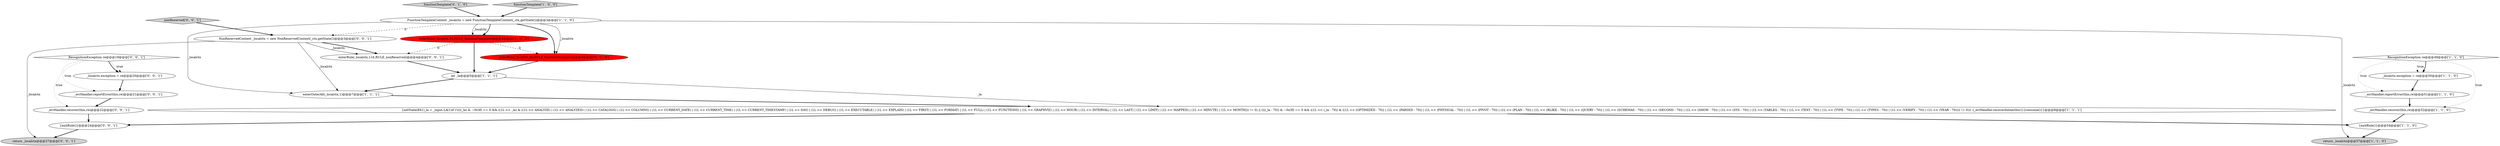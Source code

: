 digraph {
21 [style = filled, label = "RecognitionException re@@@19@@@['0', '0', '1']", fillcolor = white, shape = diamond image = "AAA0AAABBB3BBB"];
2 [style = filled, label = "enterRule(_localctx,84,RULE_functionTemplate)@@@4@@@['1', '0', '0']", fillcolor = red, shape = ellipse image = "AAA1AAABBB1BBB"];
15 [style = filled, label = "_localctx.exception = re@@@20@@@['0', '0', '1']", fillcolor = white, shape = ellipse image = "AAA0AAABBB3BBB"];
0 [style = filled, label = "{exitRule()}@@@54@@@['1', '1', '0']", fillcolor = white, shape = ellipse image = "AAA0AAABBB1BBB"];
18 [style = filled, label = "_errHandler.recover(this,re)@@@22@@@['0', '0', '1']", fillcolor = white, shape = ellipse image = "AAA0AAABBB3BBB"];
13 [style = filled, label = "functionTemplate['0', '1', '0']", fillcolor = lightgray, shape = diamond image = "AAA0AAABBB2BBB"];
14 [style = filled, label = "_errHandler.reportError(this,re)@@@21@@@['0', '0', '1']", fillcolor = white, shape = ellipse image = "AAA0AAABBB3BBB"];
17 [style = filled, label = "enterRule(_localctx,116,RULE_nonReserved)@@@4@@@['0', '0', '1']", fillcolor = white, shape = ellipse image = "AAA0AAABBB3BBB"];
12 [style = filled, label = "enterRule(_localctx,86,RULE_functionTemplate)@@@4@@@['0', '1', '0']", fillcolor = red, shape = ellipse image = "AAA1AAABBB2BBB"];
9 [style = filled, label = "_errHandler.reportError(this,re)@@@51@@@['1', '1', '0']", fillcolor = white, shape = ellipse image = "AAA0AAABBB1BBB"];
19 [style = filled, label = "{exitRule()}@@@24@@@['0', '0', '1']", fillcolor = white, shape = ellipse image = "AAA0AAABBB3BBB"];
22 [style = filled, label = "return _localctx@@@27@@@['0', '0', '1']", fillcolor = lightgray, shape = ellipse image = "AAA0AAABBB3BBB"];
10 [style = filled, label = "return _localctx@@@57@@@['1', '1', '0']", fillcolor = lightgray, shape = ellipse image = "AAA0AAABBB1BBB"];
5 [style = filled, label = "_localctx.exception = re@@@50@@@['1', '1', '0']", fillcolor = white, shape = ellipse image = "AAA0AAABBB1BBB"];
1 [style = filled, label = "FunctionTemplateContext _localctx = new FunctionTemplateContext(_ctx,getState())@@@3@@@['1', '1', '0']", fillcolor = white, shape = ellipse image = "AAA0AAABBB1BBB"];
20 [style = filled, label = "nonReserved['0', '0', '1']", fillcolor = lightgray, shape = diamond image = "AAA0AAABBB3BBB"];
4 [style = filled, label = "_errHandler.recover(this,re)@@@52@@@['1', '1', '0']", fillcolor = white, shape = ellipse image = "AAA0AAABBB1BBB"];
11 [style = filled, label = "int _la@@@5@@@['1', '1', '1']", fillcolor = white, shape = ellipse image = "AAA0AAABBB1BBB"];
7 [style = filled, label = "{setState(841)_la = _input.LA(1)if (!((((_la) & ~0x3f) == 0 && ((1L << _la) & ((1L << ANALYZE) | (1L << ANALYZED) | (1L << CATALOGS) | (1L << COLUMNS) | (1L << CURRENT_DATE) | (1L << CURRENT_TIME) | (1L << CURRENT_TIMESTAMP) | (1L << DAY) | (1L << DEBUG) | (1L << EXECUTABLE) | (1L << EXPLAIN) | (1L << FIRST) | (1L << FORMAT) | (1L << FULL) | (1L << FUNCTIONS) | (1L << GRAPHVIZ) | (1L << HOUR) | (1L << INTERVAL) | (1L << LAST) | (1L << LIMIT) | (1L << MAPPED) | (1L << MINUTE) | (1L << MONTH))) != 0) || ((((_la - 70)) & ~0x3f) == 0 && ((1L << (_la - 70)) & ((1L << (OPTIMIZED - 70)) | (1L << (PARSED - 70)) | (1L << (PHYSICAL - 70)) | (1L << (PIVOT - 70)) | (1L << (PLAN - 70)) | (1L << (RLIKE - 70)) | (1L << (QUERY - 70)) | (1L << (SCHEMAS - 70)) | (1L << (SECOND - 70)) | (1L << (SHOW - 70)) | (1L << (SYS - 70)) | (1L << (TABLES - 70)) | (1L << (TEXT - 70)) | (1L << (TYPE - 70)) | (1L << (TYPES - 70)) | (1L << (VERIFY - 70)) | (1L << (YEAR - 70)))) != 0))) {_errHandler.recoverInline(this)}{consume()}}@@@8@@@['1', '1', '1']", fillcolor = white, shape = ellipse image = "AAA0AAABBB1BBB"];
3 [style = filled, label = "enterOuterAlt(_localctx,1)@@@7@@@['1', '1', '1']", fillcolor = white, shape = ellipse image = "AAA0AAABBB1BBB"];
16 [style = filled, label = "NonReservedContext _localctx = new NonReservedContext(_ctx,getState())@@@3@@@['0', '0', '1']", fillcolor = white, shape = ellipse image = "AAA0AAABBB3BBB"];
6 [style = filled, label = "RecognitionException re@@@49@@@['1', '1', '0']", fillcolor = white, shape = diamond image = "AAA0AAABBB1BBB"];
8 [style = filled, label = "functionTemplate['1', '0', '0']", fillcolor = lightgray, shape = diamond image = "AAA0AAABBB1BBB"];
1->3 [style = solid, label="_localctx"];
5->9 [style = bold, label=""];
15->14 [style = bold, label=""];
21->15 [style = dotted, label="true"];
21->18 [style = dotted, label="true"];
1->10 [style = solid, label="_localctx"];
16->22 [style = solid, label="_localctx"];
21->15 [style = bold, label=""];
9->4 [style = bold, label=""];
12->11 [style = bold, label=""];
18->19 [style = bold, label=""];
16->3 [style = solid, label="_localctx"];
7->0 [style = bold, label=""];
16->17 [style = bold, label=""];
2->17 [style = dashed, label="0"];
13->1 [style = bold, label=""];
4->0 [style = bold, label=""];
8->1 [style = bold, label=""];
1->12 [style = solid, label="_localctx"];
2->12 [style = dashed, label="0"];
6->5 [style = bold, label=""];
0->10 [style = bold, label=""];
20->16 [style = bold, label=""];
6->4 [style = dotted, label="true"];
3->7 [style = bold, label=""];
11->3 [style = bold, label=""];
6->9 [style = dotted, label="true"];
1->16 [style = dashed, label="0"];
11->7 [style = solid, label="_la"];
1->12 [style = bold, label=""];
21->14 [style = dotted, label="true"];
14->18 [style = bold, label=""];
16->17 [style = solid, label="_localctx"];
1->2 [style = bold, label=""];
7->19 [style = bold, label=""];
19->22 [style = bold, label=""];
2->11 [style = bold, label=""];
6->5 [style = dotted, label="true"];
17->11 [style = bold, label=""];
1->2 [style = solid, label="_localctx"];
}
